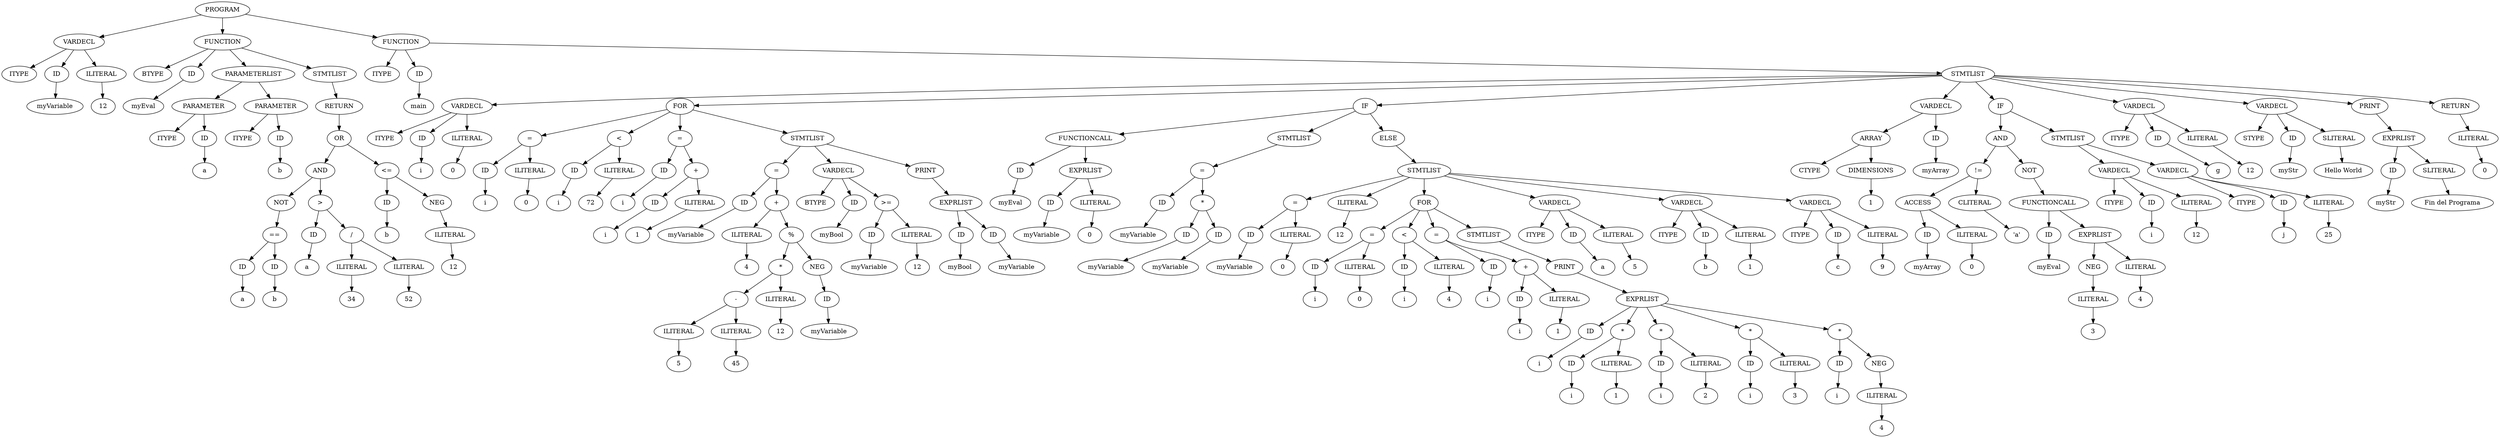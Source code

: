digraph G {
    A [label="PROGRAM"];
    B [label="VARDECL"];
    C [label="ITYPE"];
    D [label="ID"];
    E [label="myVariable"];
    F [label="ILITERAL"];
    G [label="12"];
    H [label="FUNCTION"];
    I [label="BTYPE"];
    J [label="ID"];
    K [label="myEval"];
    L [label="PARAMETERLIST"];
    M [label="PARAMETER"];
    N [label="ITYPE"];
    O [label="ID"];
    P [label="a"];
    Q [label="PARAMETER"];
    R [label="ITYPE"];
    S [label="ID"];
    T [label="b"];
    U [label="STMTLIST"];
    V [label="RETURN"];
    W [label="OR"];
    X [label="AND"];
    Y [label="NOT"];
    Z [label="=="];
    ZA [label="ID"];
    ZB [label="a"];
    ZC [label="ID"];
    ZD [label="b"];
    ZE [label=">"];
    ZF [label="ID"];
    ZG [label="a"];
    ZH [label="/"];
    ZI [label="ILITERAL"];
    ZJ [label="34"];
    ZK [label="ILITERAL"];
    ZL [label="52"];
    ZM [label="<="];
    ZN [label="ID"];
    ZO [label="b"];
    ZP [label="NEG"];
    ZQ [label="ILITERAL"];
    ZR [label="12"];
    ZS [label="FUNCTION"];
    ZT [label="ITYPE"];
    ZU [label="ID"];
    ZV [label="main"];
    ZW [label="STMTLIST"];
    ZX [label="VARDECL"];
    ZY [label="ITYPE"];
    ZZ [label="ID"];
    ZZA [label="i"];
    ZZB [label="ILITERAL"];
    ZZC [label="0"];
    ZZD [label="FOR"];
    ZZE [label="="];
    ZZF [label="ID"];
    ZZG [label="i"];
    ZZH [label="ILITERAL"];
    ZZI [label="0"];
    ZZJ [label="<"];
    ZZK [label="ID"];
    ZZL [label="i"];
    ZZM [label="ILITERAL"];
    ZZN [label="72"];
    ZZO [label="="];
    ZZP [label="ID"];
    ZZQ [label="i"];
    ZZR [label="+"];
    ZZS [label="ID"];
    ZZT [label="i"];
    ZZU [label="ILITERAL"];
    ZZV [label="1"];
    ZZW [label="STMTLIST"];
    ZZX [label="="];
    ZZY [label="ID"];
    ZZZ [label="myVariable"];
    ZZZA [label="+"];
    ZZZB [label="ILITERAL"];
    ZZZC [label="4"];
    ZZZD [label="%"];
    ZZZE [label="*"];
    ZZZF [label="-"];
    ZZZG [label="ILITERAL"];
    ZZZH [label="5"];
    ZZZI [label="ILITERAL"];
    ZZZJ [label="45"];
    ZZZK [label="ILITERAL"];
    ZZZL [label="12"];
    ZZZM [label="NEG"];
    ZZZN [label="ID"];
    ZZZO [label="myVariable"];
    ZZZP [label="VARDECL"];
    ZZZQ [label="BTYPE"];
    ZZZR [label="ID"];
    ZZZS [label="myBool"];
    ZZZT [label=">="];
    ZZZU [label="ID"];
    ZZZV [label="myVariable"];
    ZZZW [label="ILITERAL"];
    ZZZX [label="12"];
    ZZZY [label="PRINT"];
    ZZZZ [label="EXPRLIST"];
    ZZZZA [label="ID"];
    ZZZZB [label="myBool"];
    ZZZZC [label="ID"];
    ZZZZD [label="myVariable"];
    ZZZZE [label="IF"];
    ZZZZF [label="FUNCTIONCALL"];
    ZZZZG [label="ID"];
    ZZZZH [label="myEval"];
    ZZZZI [label="EXPRLIST"];
    ZZZZJ [label="ID"];
    ZZZZK [label="myVariable"];
    ZZZZL [label="ILITERAL"];
    ZZZZM [label="0"];
    ZZZZN [label="STMTLIST"];
    ZZZZO [label="="];
    ZZZZP [label="ID"];
    ZZZZQ [label="myVariable"];
    ZZZZR [label="*"];
    ZZZZS [label="ID"];
    ZZZZT [label="myVariable"];
    ZZZZU [label="ID"];
    ZZZZV [label="myVariable"];
    ZZZZW [label="ELSE"];
    ZZZZX [label="STMTLIST"];
    ZZZZY [label="="];
    ZZZZZ [label="ID"];
    ZZZZZA [label="myVariable"];
    ZZZZZB [label="ILITERAL"];
    ZZZZZC [label="0"];
    ZZZZZD [label="ILITERAL"];
    ZZZZZE [label="12"];
    ZZZZZF [label="FOR"];
    ZZZZZG [label="="];
    ZZZZZH [label="ID"];
    ZZZZZI [label="i"];
    ZZZZZJ [label="ILITERAL"];
    ZZZZZK [label="0"];
    ZZZZZL [label="<"];
    ZZZZZM [label="ID"];
    ZZZZZN [label="i"];
    ZZZZZO [label="ILITERAL"];
    ZZZZZP [label="4"];
    ZZZZZQ [label="="];
    ZZZZZR [label="ID"];
    ZZZZZS [label="i"];
    ZZZZZT [label="+"];
    ZZZZZU [label="ID"];
    ZZZZZV [label="i"];
    ZZZZZW [label="ILITERAL"];
    ZZZZZX [label="1"];
    ZZZZZY [label="STMTLIST"];
    ZZZZZZ [label="PRINT"];
    ZZZZZZA [label="EXPRLIST"];
    ZZZZZZB [label="ID"];
    ZZZZZZC [label="i"];
    ZZZZZZD [label="*"];
    ZZZZZZE [label="ID"];
    ZZZZZZF [label="i"];
    ZZZZZZG [label="ILITERAL"];
    ZZZZZZH [label="1"];
    ZZZZZZI [label="*"];
    ZZZZZZJ [label="ID"];
    ZZZZZZK [label="i"];
    ZZZZZZL [label="ILITERAL"];
    ZZZZZZM [label="2"];
    ZZZZZZN [label="*"];
    ZZZZZZO [label="ID"];
    ZZZZZZP [label="i"];
    ZZZZZZQ [label="ILITERAL"];
    ZZZZZZR [label="3"];
    ZZZZZZS [label="*"];
    ZZZZZZT [label="ID"];
    ZZZZZZU [label="i"];
    ZZZZZZV [label="NEG"];
    ZZZZZZW [label="ILITERAL"];
    ZZZZZZX [label="4"];
    ZZZZZZY [label="VARDECL"];
    ZZZZZZZ [label="ITYPE"];
    ZZZZZZZA [label="ID"];
    ZZZZZZZB [label="a"];
    ZZZZZZZC [label="ILITERAL"];
    ZZZZZZZD [label="5"];
    ZZZZZZZE [label="VARDECL"];
    ZZZZZZZF [label="ITYPE"];
    ZZZZZZZG [label="ID"];
    ZZZZZZZH [label="b"];
    ZZZZZZZI [label="ILITERAL"];
    ZZZZZZZJ [label="1"];
    ZZZZZZZK [label="VARDECL"];
    ZZZZZZZL [label="ITYPE"];
    ZZZZZZZM [label="ID"];
    ZZZZZZZN [label="c"];
    ZZZZZZZO [label="ILITERAL"];
    ZZZZZZZP [label="9"];
    ZZZZZZZQ [label="VARDECL"];
    ZZZZZZZR [label="ARRAY"];
    ZZZZZZZS [label="CTYPE"];
    ZZZZZZZT [label="DIMENSIONS"];
    ZZZZZZZU [label="1"];
    ZZZZZZZV [label="ID"];
    ZZZZZZZW [label="myArray"];
    ZZZZZZZX [label="IF"];
    ZZZZZZZY [label="AND"];
    ZZZZZZZZ [label="!="];
    ZZZZZZZZA [label="ACCESS"];
    ZZZZZZZZB [label="ID"];
    ZZZZZZZZC [label="myArray"];
    ZZZZZZZZD [label="ILITERAL"];
    ZZZZZZZZE [label="0"];
    ZZZZZZZZF [label="CLITERAL"];
    ZZZZZZZZG [label="'a'"];
    ZZZZZZZZH [label="NOT"];
    ZZZZZZZZI [label="FUNCTIONCALL"];
    ZZZZZZZZJ [label="ID"];
    ZZZZZZZZK [label="myEval"];
    ZZZZZZZZL [label="EXPRLIST"];
    ZZZZZZZZM [label="NEG"];
    ZZZZZZZZN [label="ILITERAL"];
    ZZZZZZZZO [label="3"];
    ZZZZZZZZP [label="ILITERAL"];
    ZZZZZZZZQ [label="4"];
    ZZZZZZZZR [label="STMTLIST"];
    ZZZZZZZZS [label="VARDECL"];
    ZZZZZZZZT [label="ITYPE"];
    ZZZZZZZZU [label="ID"];
    ZZZZZZZZV [label="i"];
    ZZZZZZZZW [label="ILITERAL"];
    ZZZZZZZZX [label="12"];
    ZZZZZZZZY [label="VARDECL"];
    ZZZZZZZZZ [label="ITYPE"];
    ZZZZZZZZZA [label="ID"];
    ZZZZZZZZZB [label="j"];
    ZZZZZZZZZC [label="ILITERAL"];
    ZZZZZZZZZD [label="25"];
    ZZZZZZZZZE [label="VARDECL"];
    ZZZZZZZZZF [label="ITYPE"];
    ZZZZZZZZZG [label="ID"];
    ZZZZZZZZZH [label="g"];
    ZZZZZZZZZI [label="ILITERAL"];
    ZZZZZZZZZJ [label="12"];
    ZZZZZZZZZK [label="VARDECL"];
    ZZZZZZZZZL [label="STYPE"];
    ZZZZZZZZZM [label="ID"];
    ZZZZZZZZZN [label="myStr"];
    ZZZZZZZZZO [label="SLITERAL"];
    ZZZZZZZZZP [label="Hello World"];
    ZZZZZZZZZQ [label="PRINT"];
    ZZZZZZZZZR [label="EXPRLIST"];
    ZZZZZZZZZS [label="ID"];
    ZZZZZZZZZT [label="myStr"];
    ZZZZZZZZZU [label="SLITERAL"];
    ZZZZZZZZZV [label="Fin del Programa\n"];
    ZZZZZZZZZW [label="RETURN"];
    ZZZZZZZZZX [label="ILITERAL"];
    ZZZZZZZZZY [label="0"];
    A -> B;
    A -> H;
    A -> ZS;
    B -> C;
    B -> D;
    B -> F;
    D -> E;
    F -> G;
    H -> I;
    H -> J;
    H -> L;
    H -> U;
    J -> K;
    L -> M;
    L -> Q;
    M -> N;
    M -> O;
    O -> P;
    Q -> R;
    Q -> S;
    S -> T;
    U -> V;
    V -> W;
    W -> X;
    W -> ZM;
    X -> Y;
    X -> ZE;
    Y -> Z;
    Z -> ZA;
    Z -> ZC;
    ZA -> ZB;
    ZC -> ZD;
    ZE -> ZF;
    ZE -> ZH;
    ZF -> ZG;
    ZH -> ZI;
    ZH -> ZK;
    ZI -> ZJ;
    ZK -> ZL;
    ZM -> ZN;
    ZM -> ZP;
    ZN -> ZO;
    ZP -> ZQ;
    ZQ -> ZR;
    ZS -> ZT;
    ZS -> ZU;
    ZS -> ZW;
    ZU -> ZV;
    ZW -> ZX;
    ZW -> ZZD;
    ZW -> ZZZZE;
    ZW -> ZZZZZZZQ;
    ZW -> ZZZZZZZX;
    ZW -> ZZZZZZZZZE;
    ZW -> ZZZZZZZZZK;
    ZW -> ZZZZZZZZZQ;
    ZW -> ZZZZZZZZZW;
    ZX -> ZY;
    ZX -> ZZ;
    ZX -> ZZB;
    ZZ -> ZZA;
    ZZB -> ZZC;
    ZZD -> ZZE;
    ZZD -> ZZJ;
    ZZD -> ZZO;
    ZZD -> ZZW;
    ZZE -> ZZF;
    ZZE -> ZZH;
    ZZF -> ZZG;
    ZZH -> ZZI;
    ZZJ -> ZZK;
    ZZJ -> ZZM;
    ZZK -> ZZL;
    ZZM -> ZZN;
    ZZO -> ZZP;
    ZZO -> ZZR;
    ZZP -> ZZQ;
    ZZR -> ZZS;
    ZZR -> ZZU;
    ZZS -> ZZT;
    ZZU -> ZZV;
    ZZW -> ZZX;
    ZZW -> ZZZP;
    ZZW -> ZZZY;
    ZZX -> ZZY;
    ZZX -> ZZZA;
    ZZY -> ZZZ;
    ZZZA -> ZZZB;
    ZZZA -> ZZZD;
    ZZZB -> ZZZC;
    ZZZD -> ZZZE;
    ZZZD -> ZZZM;
    ZZZE -> ZZZF;
    ZZZE -> ZZZK;
    ZZZF -> ZZZG;
    ZZZF -> ZZZI;
    ZZZG -> ZZZH;
    ZZZI -> ZZZJ;
    ZZZK -> ZZZL;
    ZZZM -> ZZZN;
    ZZZN -> ZZZO;
    ZZZP -> ZZZQ;
    ZZZP -> ZZZR;
    ZZZP -> ZZZT;
    ZZZR -> ZZZS;
    ZZZT -> ZZZU;
    ZZZT -> ZZZW;
    ZZZU -> ZZZV;
    ZZZW -> ZZZX;
    ZZZY -> ZZZZ;
    ZZZZ -> ZZZZA;
    ZZZZ -> ZZZZC;
    ZZZZA -> ZZZZB;
    ZZZZC -> ZZZZD;
    ZZZZE -> ZZZZF;
    ZZZZE -> ZZZZN;
    ZZZZE -> ZZZZW;
    ZZZZF -> ZZZZG;
    ZZZZF -> ZZZZI;
    ZZZZG -> ZZZZH;
    ZZZZI -> ZZZZJ;
    ZZZZI -> ZZZZL;
    ZZZZJ -> ZZZZK;
    ZZZZL -> ZZZZM;
    ZZZZN -> ZZZZO;
    ZZZZO -> ZZZZP;
    ZZZZO -> ZZZZR;
    ZZZZP -> ZZZZQ;
    ZZZZR -> ZZZZS;
    ZZZZR -> ZZZZU;
    ZZZZS -> ZZZZT;
    ZZZZU -> ZZZZV;
    ZZZZW -> ZZZZX;
    ZZZZX -> ZZZZY;
    ZZZZX -> ZZZZZD;
    ZZZZX -> ZZZZZF;
    ZZZZX -> ZZZZZZY;
    ZZZZX -> ZZZZZZZE;
    ZZZZX -> ZZZZZZZK;
    ZZZZY -> ZZZZZ;
    ZZZZY -> ZZZZZB;
    ZZZZZ -> ZZZZZA;
    ZZZZZB -> ZZZZZC;
    ZZZZZD -> ZZZZZE;
    ZZZZZF -> ZZZZZG;
    ZZZZZF -> ZZZZZL;
    ZZZZZF -> ZZZZZQ;
    ZZZZZF -> ZZZZZY;
    ZZZZZG -> ZZZZZH;
    ZZZZZG -> ZZZZZJ;
    ZZZZZH -> ZZZZZI;
    ZZZZZJ -> ZZZZZK;
    ZZZZZL -> ZZZZZM;
    ZZZZZL -> ZZZZZO;
    ZZZZZM -> ZZZZZN;
    ZZZZZO -> ZZZZZP;
    ZZZZZQ -> ZZZZZR;
    ZZZZZQ -> ZZZZZT;
    ZZZZZR -> ZZZZZS;
    ZZZZZT -> ZZZZZU;
    ZZZZZT -> ZZZZZW;
    ZZZZZU -> ZZZZZV;
    ZZZZZW -> ZZZZZX;
    ZZZZZY -> ZZZZZZ;
    ZZZZZZ -> ZZZZZZA;
    ZZZZZZA -> ZZZZZZB;
    ZZZZZZA -> ZZZZZZD;
    ZZZZZZA -> ZZZZZZI;
    ZZZZZZA -> ZZZZZZN;
    ZZZZZZA -> ZZZZZZS;
    ZZZZZZB -> ZZZZZZC;
    ZZZZZZD -> ZZZZZZE;
    ZZZZZZD -> ZZZZZZG;
    ZZZZZZE -> ZZZZZZF;
    ZZZZZZG -> ZZZZZZH;
    ZZZZZZI -> ZZZZZZJ;
    ZZZZZZI -> ZZZZZZL;
    ZZZZZZJ -> ZZZZZZK;
    ZZZZZZL -> ZZZZZZM;
    ZZZZZZN -> ZZZZZZO;
    ZZZZZZN -> ZZZZZZQ;
    ZZZZZZO -> ZZZZZZP;
    ZZZZZZQ -> ZZZZZZR;
    ZZZZZZS -> ZZZZZZT;
    ZZZZZZS -> ZZZZZZV;
    ZZZZZZT -> ZZZZZZU;
    ZZZZZZV -> ZZZZZZW;
    ZZZZZZW -> ZZZZZZX;
    ZZZZZZY -> ZZZZZZZ;
    ZZZZZZY -> ZZZZZZZA;
    ZZZZZZY -> ZZZZZZZC;
    ZZZZZZZA -> ZZZZZZZB;
    ZZZZZZZC -> ZZZZZZZD;
    ZZZZZZZE -> ZZZZZZZF;
    ZZZZZZZE -> ZZZZZZZG;
    ZZZZZZZE -> ZZZZZZZI;
    ZZZZZZZG -> ZZZZZZZH;
    ZZZZZZZI -> ZZZZZZZJ;
    ZZZZZZZK -> ZZZZZZZL;
    ZZZZZZZK -> ZZZZZZZM;
    ZZZZZZZK -> ZZZZZZZO;
    ZZZZZZZM -> ZZZZZZZN;
    ZZZZZZZO -> ZZZZZZZP;
    ZZZZZZZQ -> ZZZZZZZR;
    ZZZZZZZQ -> ZZZZZZZV;
    ZZZZZZZR -> ZZZZZZZS;
    ZZZZZZZR -> ZZZZZZZT;
    ZZZZZZZT -> ZZZZZZZU;
    ZZZZZZZV -> ZZZZZZZW;
    ZZZZZZZX -> ZZZZZZZY;
    ZZZZZZZX -> ZZZZZZZZR;
    ZZZZZZZY -> ZZZZZZZZ;
    ZZZZZZZY -> ZZZZZZZZH;
    ZZZZZZZZ -> ZZZZZZZZA;
    ZZZZZZZZ -> ZZZZZZZZF;
    ZZZZZZZZA -> ZZZZZZZZB;
    ZZZZZZZZA -> ZZZZZZZZD;
    ZZZZZZZZB -> ZZZZZZZZC;
    ZZZZZZZZD -> ZZZZZZZZE;
    ZZZZZZZZF -> ZZZZZZZZG;
    ZZZZZZZZH -> ZZZZZZZZI;
    ZZZZZZZZI -> ZZZZZZZZJ;
    ZZZZZZZZI -> ZZZZZZZZL;
    ZZZZZZZZJ -> ZZZZZZZZK;
    ZZZZZZZZL -> ZZZZZZZZM;
    ZZZZZZZZL -> ZZZZZZZZP;
    ZZZZZZZZM -> ZZZZZZZZN;
    ZZZZZZZZN -> ZZZZZZZZO;
    ZZZZZZZZP -> ZZZZZZZZQ;
    ZZZZZZZZR -> ZZZZZZZZS;
    ZZZZZZZZR -> ZZZZZZZZY;
    ZZZZZZZZS -> ZZZZZZZZT;
    ZZZZZZZZS -> ZZZZZZZZU;
    ZZZZZZZZS -> ZZZZZZZZW;
    ZZZZZZZZU -> ZZZZZZZZV;
    ZZZZZZZZW -> ZZZZZZZZX;
    ZZZZZZZZY -> ZZZZZZZZZ;
    ZZZZZZZZY -> ZZZZZZZZZA;
    ZZZZZZZZY -> ZZZZZZZZZC;
    ZZZZZZZZZA -> ZZZZZZZZZB;
    ZZZZZZZZZC -> ZZZZZZZZZD;
    ZZZZZZZZZE -> ZZZZZZZZZF;
    ZZZZZZZZZE -> ZZZZZZZZZG;
    ZZZZZZZZZE -> ZZZZZZZZZI;
    ZZZZZZZZZG -> ZZZZZZZZZH;
    ZZZZZZZZZI -> ZZZZZZZZZJ;
    ZZZZZZZZZK -> ZZZZZZZZZL;
    ZZZZZZZZZK -> ZZZZZZZZZM;
    ZZZZZZZZZK -> ZZZZZZZZZO;
    ZZZZZZZZZM -> ZZZZZZZZZN;
    ZZZZZZZZZO -> ZZZZZZZZZP;
    ZZZZZZZZZQ -> ZZZZZZZZZR;
    ZZZZZZZZZR -> ZZZZZZZZZS;
    ZZZZZZZZZR -> ZZZZZZZZZU;
    ZZZZZZZZZS -> ZZZZZZZZZT;
    ZZZZZZZZZU -> ZZZZZZZZZV;
    ZZZZZZZZZW -> ZZZZZZZZZX;
    ZZZZZZZZZX -> ZZZZZZZZZY;
}
